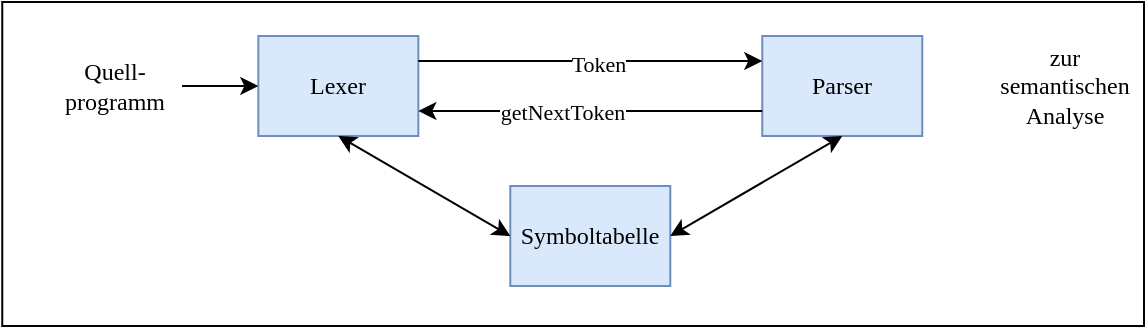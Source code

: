<mxfile version="14.4.3" type="device"><diagram id="pkTC1jPmZcY9MmJUKYi6" name="Page-1"><mxGraphModel dx="748" dy="918" grid="1" gridSize="10" guides="1" tooltips="1" connect="1" arrows="1" fold="1" page="1" pageScale="1" pageWidth="827" pageHeight="1169" math="0" shadow="0"><root><mxCell id="0"/><mxCell id="1" parent="0"/><mxCell id="UN7s7YefcY3v_L32wlOz-1" value="" style="rounded=0;whiteSpace=wrap;html=1;fontSize=12;fontFamily=Times New Roman;" vertex="1" parent="1"><mxGeometry x="49.13" y="48" width="570.87" height="162" as="geometry"/></mxCell><mxCell id="UN7s7YefcY3v_L32wlOz-2" value="Quell-&lt;br&gt;programm" style="text;html=1;align=center;verticalAlign=middle;resizable=0;points=[];autosize=1;fontFamily=Times New Roman;" vertex="1" parent="1"><mxGeometry x="70" y="75" width="70" height="30" as="geometry"/></mxCell><mxCell id="UN7s7YefcY3v_L32wlOz-3" value="Lexer" style="rounded=0;whiteSpace=wrap;html=1;fontFamily=Times New Roman;fillColor=#dae8fc;strokeColor=#6c8ebf;" vertex="1" parent="1"><mxGeometry x="177.165" y="65" width="80" height="50" as="geometry"/></mxCell><mxCell id="UN7s7YefcY3v_L32wlOz-4" value="Symboltabelle" style="rounded=0;whiteSpace=wrap;html=1;fontFamily=Times New Roman;fillColor=#dae8fc;strokeColor=#6c8ebf;" vertex="1" parent="1"><mxGeometry x="303.149" y="140" width="80" height="50" as="geometry"/></mxCell><mxCell id="UN7s7YefcY3v_L32wlOz-5" value="Parser" style="rounded=0;whiteSpace=wrap;html=1;fontFamily=Times New Roman;fillColor=#dae8fc;strokeColor=#6c8ebf;" vertex="1" parent="1"><mxGeometry x="429.133" y="65" width="80" height="50" as="geometry"/></mxCell><mxCell id="UN7s7YefcY3v_L32wlOz-6" value="zur&lt;br&gt;semantischen&lt;br&gt;Analyse" style="text;html=1;align=center;verticalAlign=middle;resizable=0;points=[];autosize=1;fontFamily=Times New Roman;" vertex="1" parent="1"><mxGeometry x="540" y="65" width="80" height="50" as="geometry"/></mxCell><mxCell id="UN7s7YefcY3v_L32wlOz-9" value="" style="endArrow=classic;html=1;fontFamily=Times New Roman;exitX=0.986;exitY=0.5;exitDx=0;exitDy=0;exitPerimeter=0;entryX=0;entryY=0.5;entryDx=0;entryDy=0;" edge="1" parent="1" source="UN7s7YefcY3v_L32wlOz-2" target="UN7s7YefcY3v_L32wlOz-3"><mxGeometry width="50" height="50" relative="1" as="geometry"><mxPoint x="330" y="390" as="sourcePoint"/><mxPoint x="380" y="340" as="targetPoint"/></mxGeometry></mxCell><mxCell id="UN7s7YefcY3v_L32wlOz-12" value="" style="endArrow=classic;startArrow=classic;html=1;fontFamily=Times New Roman;exitX=0.5;exitY=1;exitDx=0;exitDy=0;entryX=0;entryY=0.5;entryDx=0;entryDy=0;" edge="1" parent="1" source="UN7s7YefcY3v_L32wlOz-3" target="UN7s7YefcY3v_L32wlOz-4"><mxGeometry width="50" height="50" relative="1" as="geometry"><mxPoint x="330" y="390" as="sourcePoint"/><mxPoint x="380" y="340" as="targetPoint"/></mxGeometry></mxCell><mxCell id="UN7s7YefcY3v_L32wlOz-13" value="" style="endArrow=classic;startArrow=classic;html=1;fontFamily=Times New Roman;entryX=0.5;entryY=1;entryDx=0;entryDy=0;exitX=1;exitY=0.5;exitDx=0;exitDy=0;" edge="1" parent="1" source="UN7s7YefcY3v_L32wlOz-4" target="UN7s7YefcY3v_L32wlOz-5"><mxGeometry width="50" height="50" relative="1" as="geometry"><mxPoint x="330" y="390" as="sourcePoint"/><mxPoint x="380" y="340" as="targetPoint"/></mxGeometry></mxCell><mxCell id="UN7s7YefcY3v_L32wlOz-14" value="" style="endArrow=classic;html=1;fontFamily=Times New Roman;exitX=1;exitY=0.25;exitDx=0;exitDy=0;entryX=0;entryY=0.25;entryDx=0;entryDy=0;" edge="1" parent="1" source="UN7s7YefcY3v_L32wlOz-3" target="UN7s7YefcY3v_L32wlOz-5"><mxGeometry width="50" height="50" relative="1" as="geometry"><mxPoint x="330" y="390" as="sourcePoint"/><mxPoint x="380" y="340" as="targetPoint"/></mxGeometry></mxCell><mxCell id="UN7s7YefcY3v_L32wlOz-16" value="Token" style="edgeLabel;html=1;align=center;verticalAlign=middle;resizable=0;points=[];fontFamily=Times New Roman;" vertex="1" connectable="0" parent="UN7s7YefcY3v_L32wlOz-14"><mxGeometry x="0.045" relative="1" as="geometry"><mxPoint y="1" as="offset"/></mxGeometry></mxCell><mxCell id="UN7s7YefcY3v_L32wlOz-15" value="" style="endArrow=classic;html=1;fontFamily=Times New Roman;entryX=1;entryY=0.75;entryDx=0;entryDy=0;exitX=0;exitY=0.75;exitDx=0;exitDy=0;" edge="1" parent="1" source="UN7s7YefcY3v_L32wlOz-5" target="UN7s7YefcY3v_L32wlOz-3"><mxGeometry width="50" height="50" relative="1" as="geometry"><mxPoint x="330" y="390" as="sourcePoint"/><mxPoint x="380" y="340" as="targetPoint"/></mxGeometry></mxCell><mxCell id="UN7s7YefcY3v_L32wlOz-17" value="getNextToken" style="edgeLabel;html=1;align=center;verticalAlign=middle;resizable=0;points=[];fontFamily=Times New Roman;" vertex="1" connectable="0" parent="UN7s7YefcY3v_L32wlOz-15"><mxGeometry x="0.165" y="-1" relative="1" as="geometry"><mxPoint y="1" as="offset"/></mxGeometry></mxCell></root></mxGraphModel></diagram></mxfile>